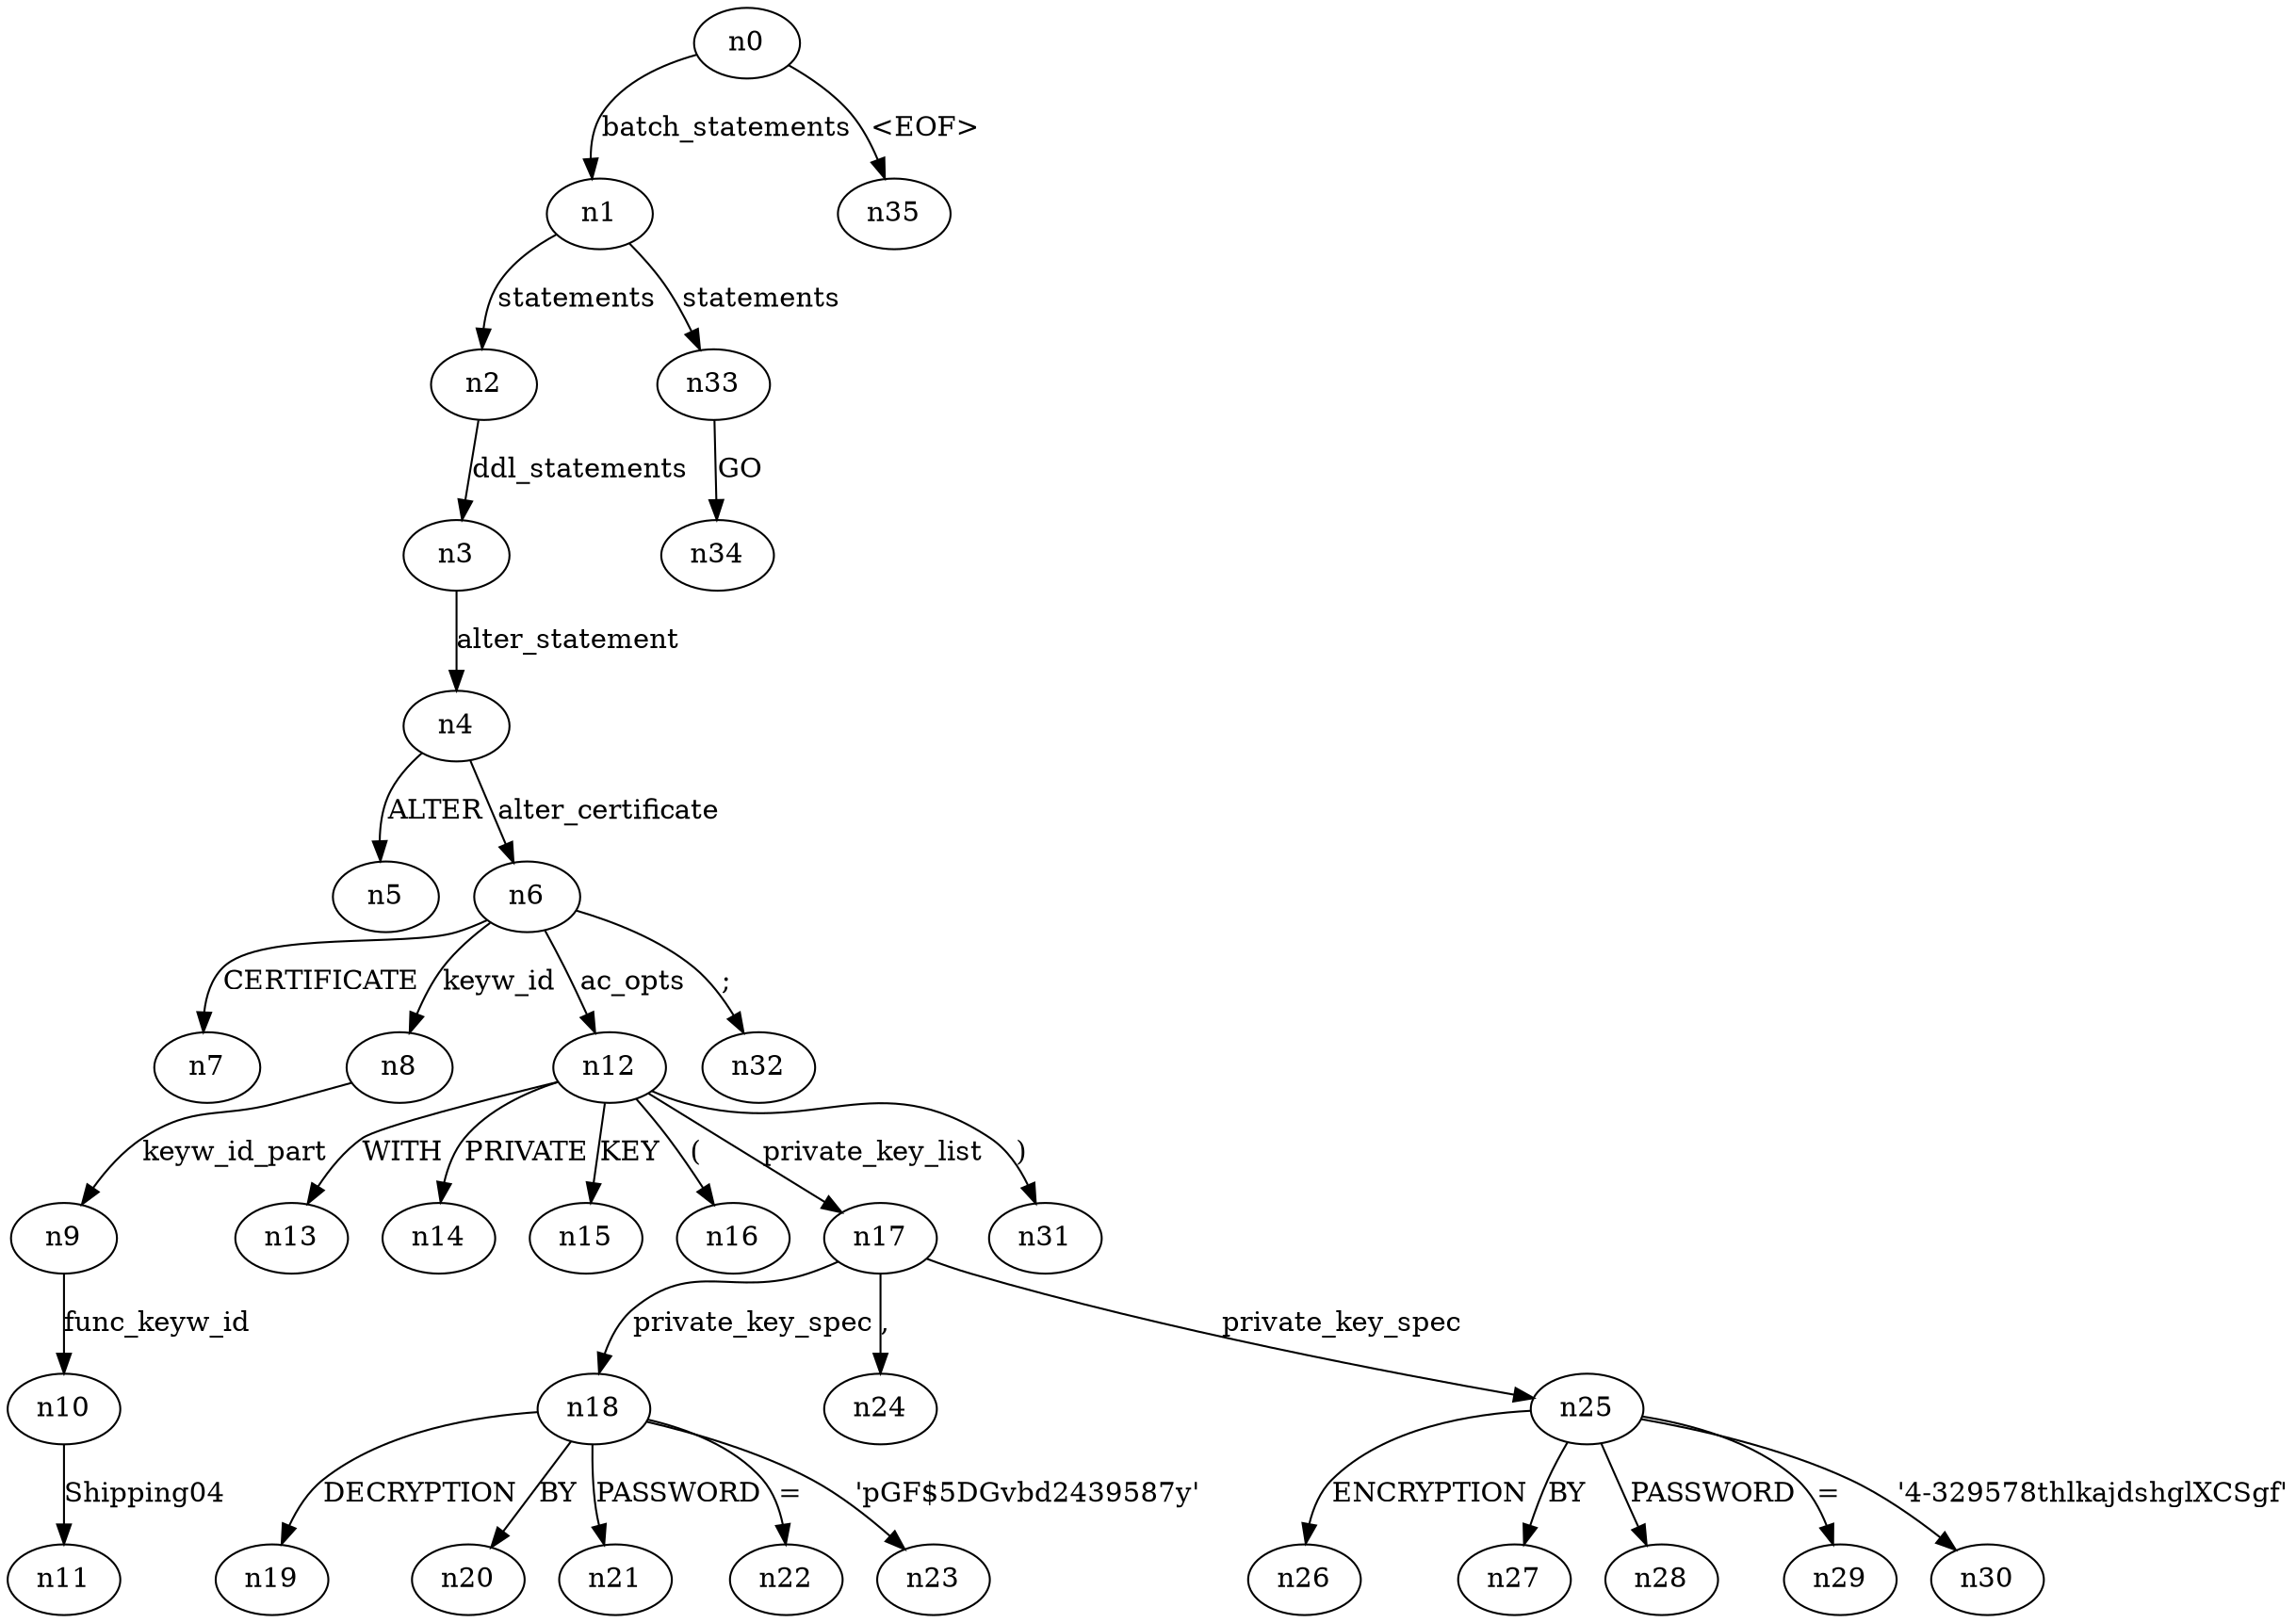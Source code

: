 digraph ParseTree {
  n0 -> n1 [label="batch_statements"];
  n1 -> n2 [label="statements"];
  n2 -> n3 [label="ddl_statements"];
  n3 -> n4 [label="alter_statement"];
  n4 -> n5 [label="ALTER"];
  n4 -> n6 [label="alter_certificate"];
  n6 -> n7 [label="CERTIFICATE"];
  n6 -> n8 [label="keyw_id"];
  n8 -> n9 [label="keyw_id_part"];
  n9 -> n10 [label="func_keyw_id"];
  n10 -> n11 [label="Shipping04"];
  n6 -> n12 [label="ac_opts"];
  n12 -> n13 [label="WITH"];
  n12 -> n14 [label="PRIVATE"];
  n12 -> n15 [label="KEY"];
  n12 -> n16 [label="("];
  n12 -> n17 [label="private_key_list"];
  n17 -> n18 [label="private_key_spec"];
  n18 -> n19 [label="DECRYPTION"];
  n18 -> n20 [label="BY"];
  n18 -> n21 [label="PASSWORD"];
  n18 -> n22 [label="="];
  n18 -> n23 [label="'pGF$5DGvbd2439587y'"];
  n17 -> n24 [label=","];
  n17 -> n25 [label="private_key_spec"];
  n25 -> n26 [label="ENCRYPTION"];
  n25 -> n27 [label="BY"];
  n25 -> n28 [label="PASSWORD"];
  n25 -> n29 [label="="];
  n25 -> n30 [label="'4-329578thlkajdshglXCSgf'"];
  n12 -> n31 [label=")"];
  n6 -> n32 [label=";"];
  n1 -> n33 [label="statements"];
  n33 -> n34 [label="GO"];
  n0 -> n35 [label="<EOF>"];
}